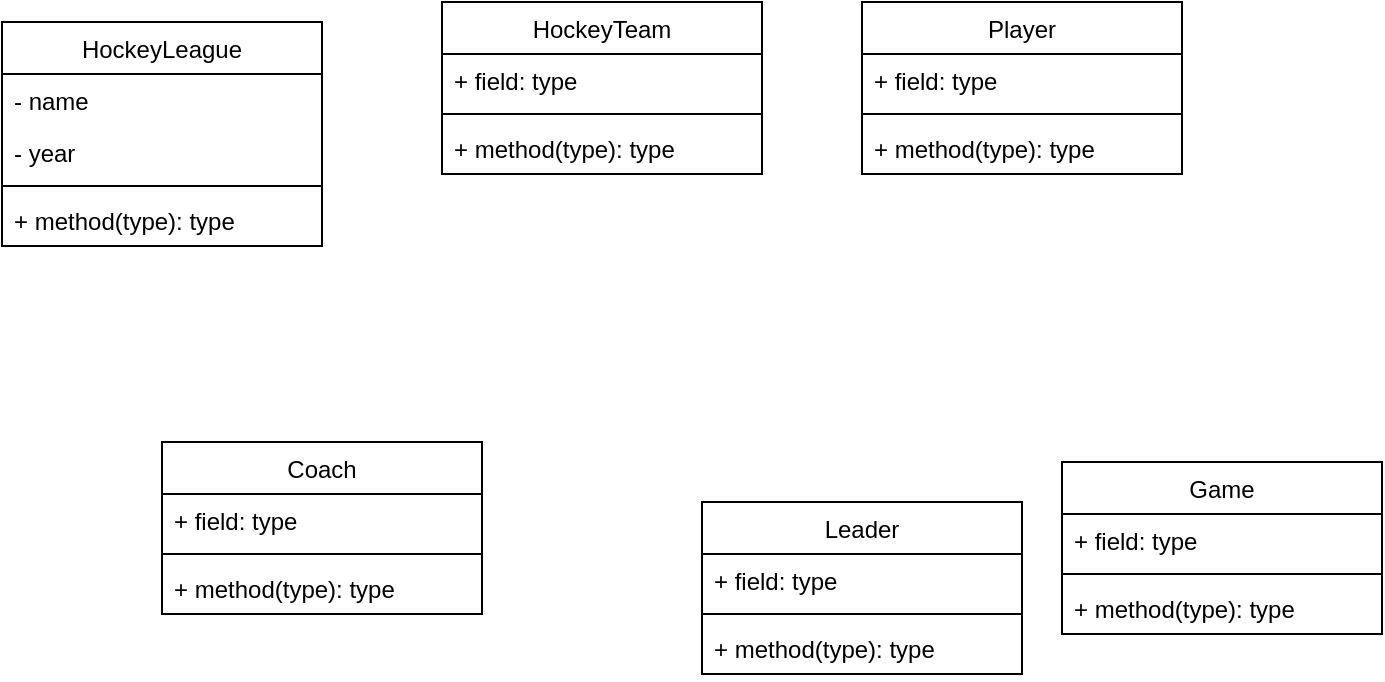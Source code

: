 <mxfile version="24.8.3">
  <diagram name="Page-1" id="lpkaznSXC4d-1PME-aR3">
    <mxGraphModel dx="1050" dy="522" grid="1" gridSize="10" guides="1" tooltips="1" connect="1" arrows="1" fold="1" page="1" pageScale="1" pageWidth="850" pageHeight="1100" math="0" shadow="0">
      <root>
        <mxCell id="0" />
        <mxCell id="1" parent="0" />
        <mxCell id="50F7hGYpmBeSs3bV3KP2-27" value="&lt;span style=&quot;font-weight: 400;&quot;&gt;HockeyLeague&lt;/span&gt;" style="swimlane;fontStyle=1;align=center;verticalAlign=top;childLayout=stackLayout;horizontal=1;startSize=26;horizontalStack=0;resizeParent=1;resizeParentMax=0;resizeLast=0;collapsible=1;marginBottom=0;whiteSpace=wrap;html=1;" vertex="1" parent="1">
          <mxGeometry x="90" y="30" width="160" height="112" as="geometry" />
        </mxCell>
        <mxCell id="50F7hGYpmBeSs3bV3KP2-28" value="- name" style="text;strokeColor=none;fillColor=none;align=left;verticalAlign=top;spacingLeft=4;spacingRight=4;overflow=hidden;rotatable=0;points=[[0,0.5],[1,0.5]];portConstraint=eastwest;whiteSpace=wrap;html=1;" vertex="1" parent="50F7hGYpmBeSs3bV3KP2-27">
          <mxGeometry y="26" width="160" height="26" as="geometry" />
        </mxCell>
        <mxCell id="50F7hGYpmBeSs3bV3KP2-53" value="- year" style="text;strokeColor=none;fillColor=none;align=left;verticalAlign=top;spacingLeft=4;spacingRight=4;overflow=hidden;rotatable=0;points=[[0,0.5],[1,0.5]];portConstraint=eastwest;whiteSpace=wrap;html=1;" vertex="1" parent="50F7hGYpmBeSs3bV3KP2-27">
          <mxGeometry y="52" width="160" height="26" as="geometry" />
        </mxCell>
        <mxCell id="50F7hGYpmBeSs3bV3KP2-29" value="" style="line;strokeWidth=1;fillColor=none;align=left;verticalAlign=middle;spacingTop=-1;spacingLeft=3;spacingRight=3;rotatable=0;labelPosition=right;points=[];portConstraint=eastwest;strokeColor=inherit;" vertex="1" parent="50F7hGYpmBeSs3bV3KP2-27">
          <mxGeometry y="78" width="160" height="8" as="geometry" />
        </mxCell>
        <mxCell id="50F7hGYpmBeSs3bV3KP2-30" value="+ method(type): type" style="text;strokeColor=none;fillColor=none;align=left;verticalAlign=top;spacingLeft=4;spacingRight=4;overflow=hidden;rotatable=0;points=[[0,0.5],[1,0.5]];portConstraint=eastwest;whiteSpace=wrap;html=1;" vertex="1" parent="50F7hGYpmBeSs3bV3KP2-27">
          <mxGeometry y="86" width="160" height="26" as="geometry" />
        </mxCell>
        <mxCell id="50F7hGYpmBeSs3bV3KP2-31" value="&lt;span style=&quot;font-weight: 400;&quot;&gt;HockeyTeam&lt;/span&gt;" style="swimlane;fontStyle=1;align=center;verticalAlign=top;childLayout=stackLayout;horizontal=1;startSize=26;horizontalStack=0;resizeParent=1;resizeParentMax=0;resizeLast=0;collapsible=1;marginBottom=0;whiteSpace=wrap;html=1;" vertex="1" parent="1">
          <mxGeometry x="310" y="20" width="160" height="86" as="geometry" />
        </mxCell>
        <mxCell id="50F7hGYpmBeSs3bV3KP2-32" value="+ field: type" style="text;strokeColor=none;fillColor=none;align=left;verticalAlign=top;spacingLeft=4;spacingRight=4;overflow=hidden;rotatable=0;points=[[0,0.5],[1,0.5]];portConstraint=eastwest;whiteSpace=wrap;html=1;" vertex="1" parent="50F7hGYpmBeSs3bV3KP2-31">
          <mxGeometry y="26" width="160" height="26" as="geometry" />
        </mxCell>
        <mxCell id="50F7hGYpmBeSs3bV3KP2-33" value="" style="line;strokeWidth=1;fillColor=none;align=left;verticalAlign=middle;spacingTop=-1;spacingLeft=3;spacingRight=3;rotatable=0;labelPosition=right;points=[];portConstraint=eastwest;strokeColor=inherit;" vertex="1" parent="50F7hGYpmBeSs3bV3KP2-31">
          <mxGeometry y="52" width="160" height="8" as="geometry" />
        </mxCell>
        <mxCell id="50F7hGYpmBeSs3bV3KP2-34" value="+ method(type): type" style="text;strokeColor=none;fillColor=none;align=left;verticalAlign=top;spacingLeft=4;spacingRight=4;overflow=hidden;rotatable=0;points=[[0,0.5],[1,0.5]];portConstraint=eastwest;whiteSpace=wrap;html=1;" vertex="1" parent="50F7hGYpmBeSs3bV3KP2-31">
          <mxGeometry y="60" width="160" height="26" as="geometry" />
        </mxCell>
        <mxCell id="50F7hGYpmBeSs3bV3KP2-35" value="&lt;span style=&quot;font-weight: 400;&quot;&gt;Player&lt;/span&gt;" style="swimlane;fontStyle=1;align=center;verticalAlign=top;childLayout=stackLayout;horizontal=1;startSize=26;horizontalStack=0;resizeParent=1;resizeParentMax=0;resizeLast=0;collapsible=1;marginBottom=0;whiteSpace=wrap;html=1;" vertex="1" parent="1">
          <mxGeometry x="520" y="20" width="160" height="86" as="geometry" />
        </mxCell>
        <mxCell id="50F7hGYpmBeSs3bV3KP2-36" value="+ field: type" style="text;strokeColor=none;fillColor=none;align=left;verticalAlign=top;spacingLeft=4;spacingRight=4;overflow=hidden;rotatable=0;points=[[0,0.5],[1,0.5]];portConstraint=eastwest;whiteSpace=wrap;html=1;" vertex="1" parent="50F7hGYpmBeSs3bV3KP2-35">
          <mxGeometry y="26" width="160" height="26" as="geometry" />
        </mxCell>
        <mxCell id="50F7hGYpmBeSs3bV3KP2-37" value="" style="line;strokeWidth=1;fillColor=none;align=left;verticalAlign=middle;spacingTop=-1;spacingLeft=3;spacingRight=3;rotatable=0;labelPosition=right;points=[];portConstraint=eastwest;strokeColor=inherit;" vertex="1" parent="50F7hGYpmBeSs3bV3KP2-35">
          <mxGeometry y="52" width="160" height="8" as="geometry" />
        </mxCell>
        <mxCell id="50F7hGYpmBeSs3bV3KP2-38" value="+ method(type): type" style="text;strokeColor=none;fillColor=none;align=left;verticalAlign=top;spacingLeft=4;spacingRight=4;overflow=hidden;rotatable=0;points=[[0,0.5],[1,0.5]];portConstraint=eastwest;whiteSpace=wrap;html=1;" vertex="1" parent="50F7hGYpmBeSs3bV3KP2-35">
          <mxGeometry y="60" width="160" height="26" as="geometry" />
        </mxCell>
        <mxCell id="50F7hGYpmBeSs3bV3KP2-39" value="&lt;span style=&quot;font-weight: 400;&quot;&gt;Coach&lt;/span&gt;" style="swimlane;fontStyle=1;align=center;verticalAlign=top;childLayout=stackLayout;horizontal=1;startSize=26;horizontalStack=0;resizeParent=1;resizeParentMax=0;resizeLast=0;collapsible=1;marginBottom=0;whiteSpace=wrap;html=1;" vertex="1" parent="1">
          <mxGeometry x="170" y="240" width="160" height="86" as="geometry" />
        </mxCell>
        <mxCell id="50F7hGYpmBeSs3bV3KP2-40" value="+ field: type" style="text;strokeColor=none;fillColor=none;align=left;verticalAlign=top;spacingLeft=4;spacingRight=4;overflow=hidden;rotatable=0;points=[[0,0.5],[1,0.5]];portConstraint=eastwest;whiteSpace=wrap;html=1;" vertex="1" parent="50F7hGYpmBeSs3bV3KP2-39">
          <mxGeometry y="26" width="160" height="26" as="geometry" />
        </mxCell>
        <mxCell id="50F7hGYpmBeSs3bV3KP2-41" value="" style="line;strokeWidth=1;fillColor=none;align=left;verticalAlign=middle;spacingTop=-1;spacingLeft=3;spacingRight=3;rotatable=0;labelPosition=right;points=[];portConstraint=eastwest;strokeColor=inherit;" vertex="1" parent="50F7hGYpmBeSs3bV3KP2-39">
          <mxGeometry y="52" width="160" height="8" as="geometry" />
        </mxCell>
        <mxCell id="50F7hGYpmBeSs3bV3KP2-42" value="+ method(type): type" style="text;strokeColor=none;fillColor=none;align=left;verticalAlign=top;spacingLeft=4;spacingRight=4;overflow=hidden;rotatable=0;points=[[0,0.5],[1,0.5]];portConstraint=eastwest;whiteSpace=wrap;html=1;" vertex="1" parent="50F7hGYpmBeSs3bV3KP2-39">
          <mxGeometry y="60" width="160" height="26" as="geometry" />
        </mxCell>
        <mxCell id="50F7hGYpmBeSs3bV3KP2-43" value="&lt;span style=&quot;font-weight: 400;&quot;&gt;Leader&lt;/span&gt;" style="swimlane;fontStyle=1;align=center;verticalAlign=top;childLayout=stackLayout;horizontal=1;startSize=26;horizontalStack=0;resizeParent=1;resizeParentMax=0;resizeLast=0;collapsible=1;marginBottom=0;whiteSpace=wrap;html=1;" vertex="1" parent="1">
          <mxGeometry x="440" y="270" width="160" height="86" as="geometry" />
        </mxCell>
        <mxCell id="50F7hGYpmBeSs3bV3KP2-44" value="+ field: type" style="text;strokeColor=none;fillColor=none;align=left;verticalAlign=top;spacingLeft=4;spacingRight=4;overflow=hidden;rotatable=0;points=[[0,0.5],[1,0.5]];portConstraint=eastwest;whiteSpace=wrap;html=1;" vertex="1" parent="50F7hGYpmBeSs3bV3KP2-43">
          <mxGeometry y="26" width="160" height="26" as="geometry" />
        </mxCell>
        <mxCell id="50F7hGYpmBeSs3bV3KP2-45" value="" style="line;strokeWidth=1;fillColor=none;align=left;verticalAlign=middle;spacingTop=-1;spacingLeft=3;spacingRight=3;rotatable=0;labelPosition=right;points=[];portConstraint=eastwest;strokeColor=inherit;" vertex="1" parent="50F7hGYpmBeSs3bV3KP2-43">
          <mxGeometry y="52" width="160" height="8" as="geometry" />
        </mxCell>
        <mxCell id="50F7hGYpmBeSs3bV3KP2-46" value="+ method(type): type" style="text;strokeColor=none;fillColor=none;align=left;verticalAlign=top;spacingLeft=4;spacingRight=4;overflow=hidden;rotatable=0;points=[[0,0.5],[1,0.5]];portConstraint=eastwest;whiteSpace=wrap;html=1;" vertex="1" parent="50F7hGYpmBeSs3bV3KP2-43">
          <mxGeometry y="60" width="160" height="26" as="geometry" />
        </mxCell>
        <mxCell id="50F7hGYpmBeSs3bV3KP2-47" value="&lt;span style=&quot;font-weight: 400;&quot;&gt;Game&lt;/span&gt;" style="swimlane;fontStyle=1;align=center;verticalAlign=top;childLayout=stackLayout;horizontal=1;startSize=26;horizontalStack=0;resizeParent=1;resizeParentMax=0;resizeLast=0;collapsible=1;marginBottom=0;whiteSpace=wrap;html=1;" vertex="1" parent="1">
          <mxGeometry x="620" y="250" width="160" height="86" as="geometry" />
        </mxCell>
        <mxCell id="50F7hGYpmBeSs3bV3KP2-48" value="+ field: type" style="text;strokeColor=none;fillColor=none;align=left;verticalAlign=top;spacingLeft=4;spacingRight=4;overflow=hidden;rotatable=0;points=[[0,0.5],[1,0.5]];portConstraint=eastwest;whiteSpace=wrap;html=1;" vertex="1" parent="50F7hGYpmBeSs3bV3KP2-47">
          <mxGeometry y="26" width="160" height="26" as="geometry" />
        </mxCell>
        <mxCell id="50F7hGYpmBeSs3bV3KP2-49" value="" style="line;strokeWidth=1;fillColor=none;align=left;verticalAlign=middle;spacingTop=-1;spacingLeft=3;spacingRight=3;rotatable=0;labelPosition=right;points=[];portConstraint=eastwest;strokeColor=inherit;" vertex="1" parent="50F7hGYpmBeSs3bV3KP2-47">
          <mxGeometry y="52" width="160" height="8" as="geometry" />
        </mxCell>
        <mxCell id="50F7hGYpmBeSs3bV3KP2-50" value="+ method(type): type" style="text;strokeColor=none;fillColor=none;align=left;verticalAlign=top;spacingLeft=4;spacingRight=4;overflow=hidden;rotatable=0;points=[[0,0.5],[1,0.5]];portConstraint=eastwest;whiteSpace=wrap;html=1;" vertex="1" parent="50F7hGYpmBeSs3bV3KP2-47">
          <mxGeometry y="60" width="160" height="26" as="geometry" />
        </mxCell>
      </root>
    </mxGraphModel>
  </diagram>
</mxfile>
